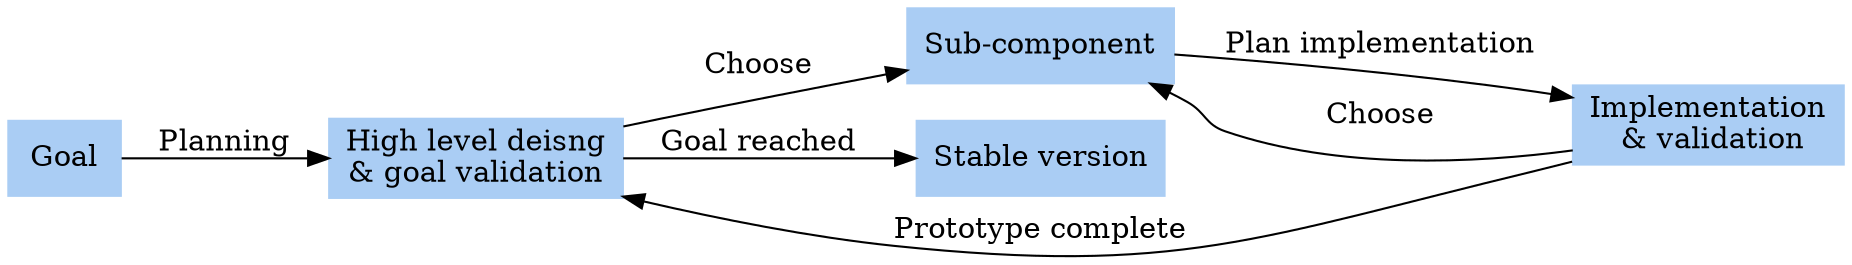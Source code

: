 digraph iterative{
    rankdir="LR";
    dpi=300;
    node[
        shape = rect
        style = filled
        color = "#aacdf4"
    ];
    A [label="Goal"]
    B [label="High level deisng\n& goal validation"]
    C [label="Sub-component"]
    D [label="Implementation\n & validation"]
    E [label="Stable version"]

    A -> B [label="Planning"];
    B -> C [label="Choose"];
    C -> D [label="Plan implementation"];
    D -> C [label="Choose"];
    D -> B [label="Prototype complete"];
    B -> E [label="Goal reached"];

}
